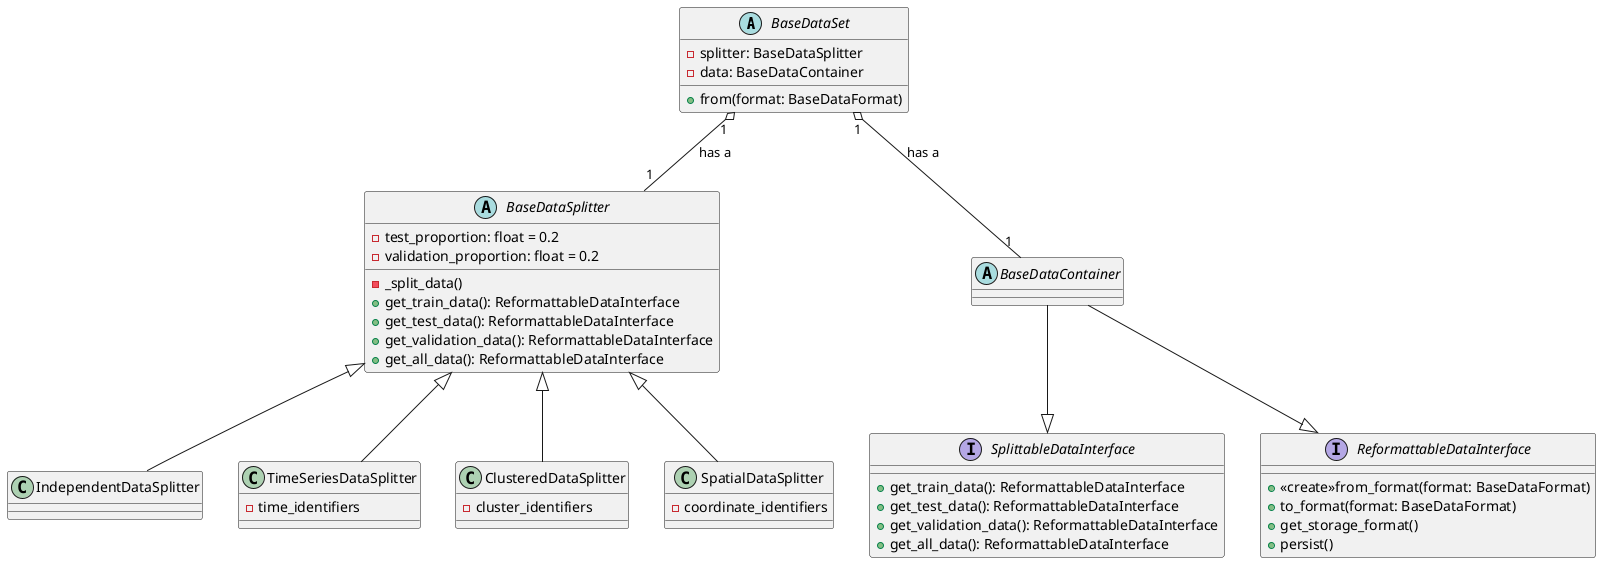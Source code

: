@startuml

abstract class BaseDataSet {
  +from(format: BaseDataFormat)
  -splitter: BaseDataSplitter
  -data: BaseDataContainer
}

abstract class BaseDataSplitter {
  -test_proportion: float = 0.2
  -validation_proportion: float = 0.2
  -_split_data()
  +get_train_data(): ReformattableDataInterface
  +get_test_data(): ReformattableDataInterface
  +get_validation_data(): ReformattableDataInterface
  +get_all_data(): ReformattableDataInterface
}

class IndependentDataSplitter
class TimeSeriesDataSplitter {
  -time_identifiers
}

class ClusteredDataSplitter {
  -cluster_identifiers
}

class SpatialDataSplitter {
  -coordinate_identifiers
}

abstract class BaseDataContainer {
}

interface SplittableDataInterface {
  +get_train_data(): ReformattableDataInterface
  +get_test_data(): ReformattableDataInterface
  +get_validation_data(): ReformattableDataInterface
  +get_all_data(): ReformattableDataInterface
}

interface ReformattableDataInterface {
  +<<create>>from_format(format: BaseDataFormat)
  +to_format(format: BaseDataFormat)
  +get_storage_format()
  +persist()
}

BaseDataSplitter <|-- IndependentDataSplitter
BaseDataSplitter <|-- TimeSeriesDataSplitter
BaseDataSplitter <|-- ClusteredDataSplitter
BaseDataSplitter <|-- SpatialDataSplitter

BaseDataSet "1" o-- "1" BaseDataSplitter : has a
BaseDataSet "1" o-- "1" BaseDataContainer : has a

BaseDataContainer --|> SplittableDataInterface
BaseDataContainer --|> ReformattableDataInterface

@enduml
